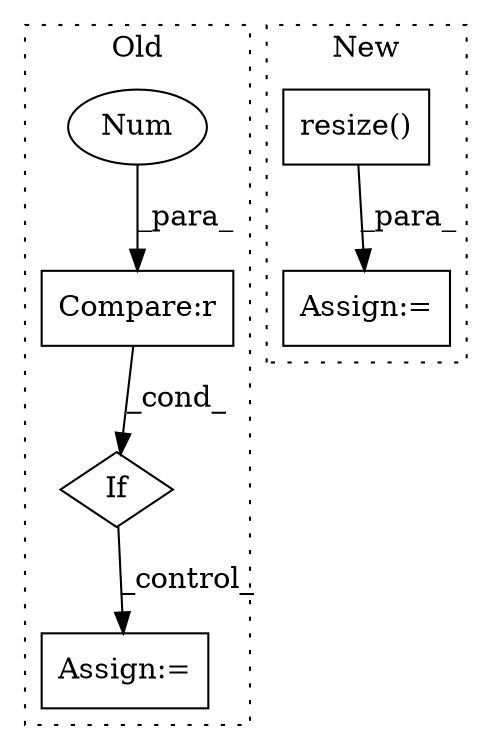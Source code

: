 digraph G {
subgraph cluster0 {
1 [label="If" a="96" s="29284" l="3" shape="diamond"];
4 [label="Assign:=" a="68" s="29327" l="3" shape="box"];
5 [label="Compare:r" a="40" s="29287" l="21" shape="box"];
6 [label="Num" a="76" s="29307" l="1" shape="ellipse"];
label = "Old";
style="dotted";
}
subgraph cluster1 {
2 [label="resize()" a="75" s="30113,30159" l="30,1" shape="box"];
3 [label="Assign:=" a="68" s="30197" l="3" shape="box"];
label = "New";
style="dotted";
}
1 -> 4 [label="_control_"];
2 -> 3 [label="_para_"];
5 -> 1 [label="_cond_"];
6 -> 5 [label="_para_"];
}